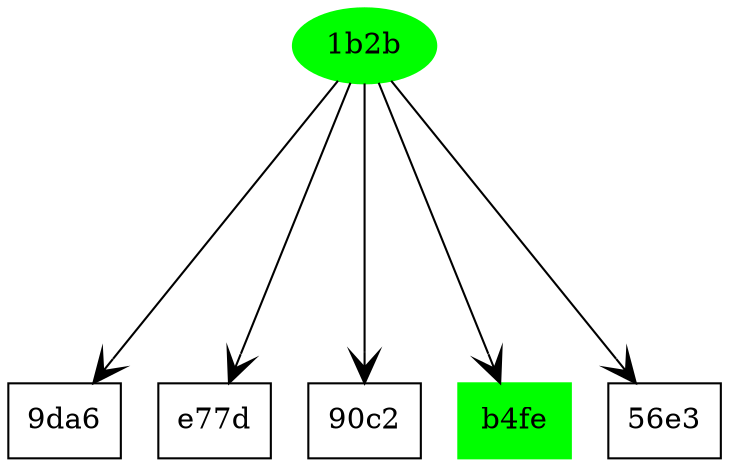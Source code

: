 // Also Likes Graph
digraph also_likes {
	edge [arrowhead=vee arrowsize=1.5]
	ranksep=2
	"9da6" [label="9da6" shape=box]
	"1b2b" [label="1b2b" color=green fillcolor=green style=filled]
	"1b2b" -> "9da6"
	e77d [label=e77d shape=box]
	"1b2b" [label="1b2b" color=green fillcolor=green style=filled]
	"1b2b" -> e77d
	"90c2" [label="90c2" shape=box]
	"1b2b" [label="1b2b" color=green fillcolor=green style=filled]
	"1b2b" -> "90c2"
	b4fe [label=b4fe color=green fillcolor=green shape=box style=filled]
	"1b2b" [label="1b2b" color=green fillcolor=green style=filled]
	"1b2b" -> b4fe
	"56e3" [label="56e3" shape=box]
	"1b2b" [label="1b2b" color=green fillcolor=green style=filled]
	"1b2b" -> "56e3"
}
